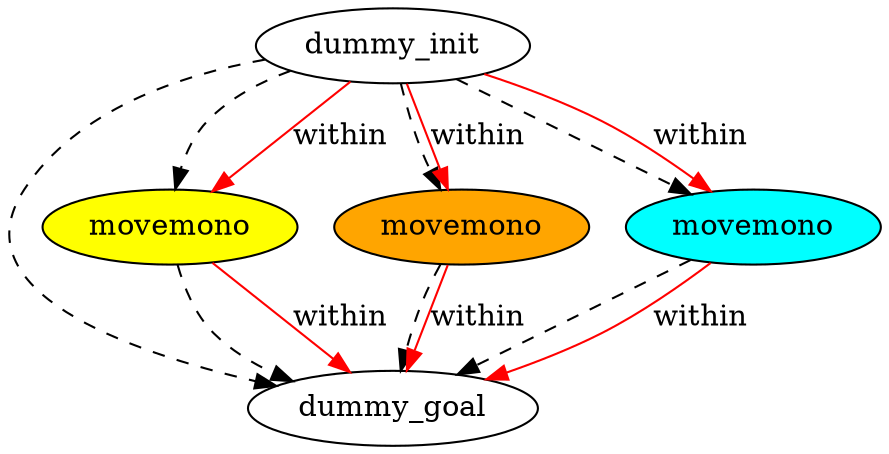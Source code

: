 digraph {
	"cf99810f-b1ce-dcfc-8587-0ce4db698d0b" [label=dummy_init fillcolor=white style=filled]
	"524c58f2-2497-cbba-e5c9-de85d2a84eb2" [label=dummy_goal fillcolor=white style=filled]
	"73a2af0a-bd36-a4b5-d361-0ed181e70151" [label=movemono fillcolor=yellow style=filled]
	"3cf3c439-d4e1-396b-849d-705a73f80f75" [label=movemono fillcolor=orange style=filled]
	"ca27e15f-b608-9f71-b525-810426af12f9" [label=movemono fillcolor=cyan style=filled]
	"73a2af0a-bd36-a4b5-d361-0ed181e70151" -> "524c58f2-2497-cbba-e5c9-de85d2a84eb2" [color=black style=dashed]
	"cf99810f-b1ce-dcfc-8587-0ce4db698d0b" -> "3cf3c439-d4e1-396b-849d-705a73f80f75" [color=black style=dashed]
	"ca27e15f-b608-9f71-b525-810426af12f9" -> "524c58f2-2497-cbba-e5c9-de85d2a84eb2" [color=black style=dashed]
	"cf99810f-b1ce-dcfc-8587-0ce4db698d0b" -> "ca27e15f-b608-9f71-b525-810426af12f9" [color=black style=dashed]
	"3cf3c439-d4e1-396b-849d-705a73f80f75" -> "524c58f2-2497-cbba-e5c9-de85d2a84eb2" [color=black style=dashed]
	"cf99810f-b1ce-dcfc-8587-0ce4db698d0b" -> "73a2af0a-bd36-a4b5-d361-0ed181e70151" [color=black style=dashed]
	"cf99810f-b1ce-dcfc-8587-0ce4db698d0b" -> "524c58f2-2497-cbba-e5c9-de85d2a84eb2" [color=black style=dashed]
	"73a2af0a-bd36-a4b5-d361-0ed181e70151" -> "524c58f2-2497-cbba-e5c9-de85d2a84eb2" [label=within color=red]
	"cf99810f-b1ce-dcfc-8587-0ce4db698d0b" -> "73a2af0a-bd36-a4b5-d361-0ed181e70151" [label=within color=red]
	"3cf3c439-d4e1-396b-849d-705a73f80f75" -> "524c58f2-2497-cbba-e5c9-de85d2a84eb2" [label=within color=red]
	"cf99810f-b1ce-dcfc-8587-0ce4db698d0b" -> "ca27e15f-b608-9f71-b525-810426af12f9" [label=within color=red]
	"ca27e15f-b608-9f71-b525-810426af12f9" -> "524c58f2-2497-cbba-e5c9-de85d2a84eb2" [label=within color=red]
	"cf99810f-b1ce-dcfc-8587-0ce4db698d0b" -> "3cf3c439-d4e1-396b-849d-705a73f80f75" [label=within color=red]
}
